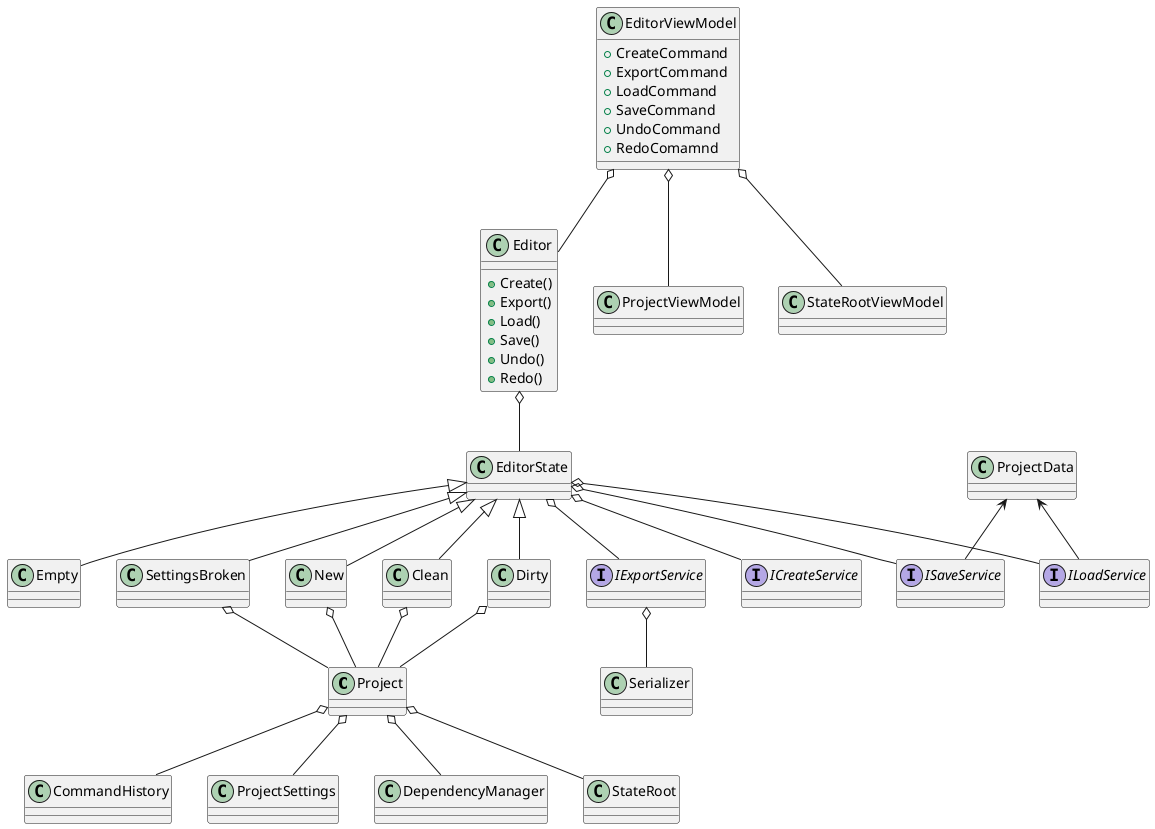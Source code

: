 @startuml

class Project

class EditorViewModel
{
    + CreateCommand
    + ExportCommand
    + LoadCommand
    + SaveCommand
    + UndoCommand
    + RedoComamnd
}

class Editor
{
    + Create()
    + Export()
    + Load()
    + Save()
    + Undo()
    + Redo()
}

interface ILoadService
interface IExportService
interface ISaveService
interface ICreateService

EditorViewModel o-- Editor
EditorViewModel o-- ProjectViewModel
EditorState o-- ILoadService
EditorState o-- IExportService
EditorState o-- ISaveService
EditorState o-- ICreateService
IExportService o-- Serializer
Project o-- CommandHistory

ProjectData <-- ISaveService
ProjectData <-- ILoadService

Editor o-- EditorState
EditorState <|-- Empty
EditorState <|-- New
EditorState <|-- Clean
EditorState <|-- Dirty
EditorState <|-- SettingsBroken
New o-- Project
Clean o-- Project
Dirty o-- Project
SettingsBroken o-- Project

Project o-- ProjectSettings
Project o-- DependencyManager
Project o-- StateRoot

EditorViewModel o-- StateRootViewModel

@enduml